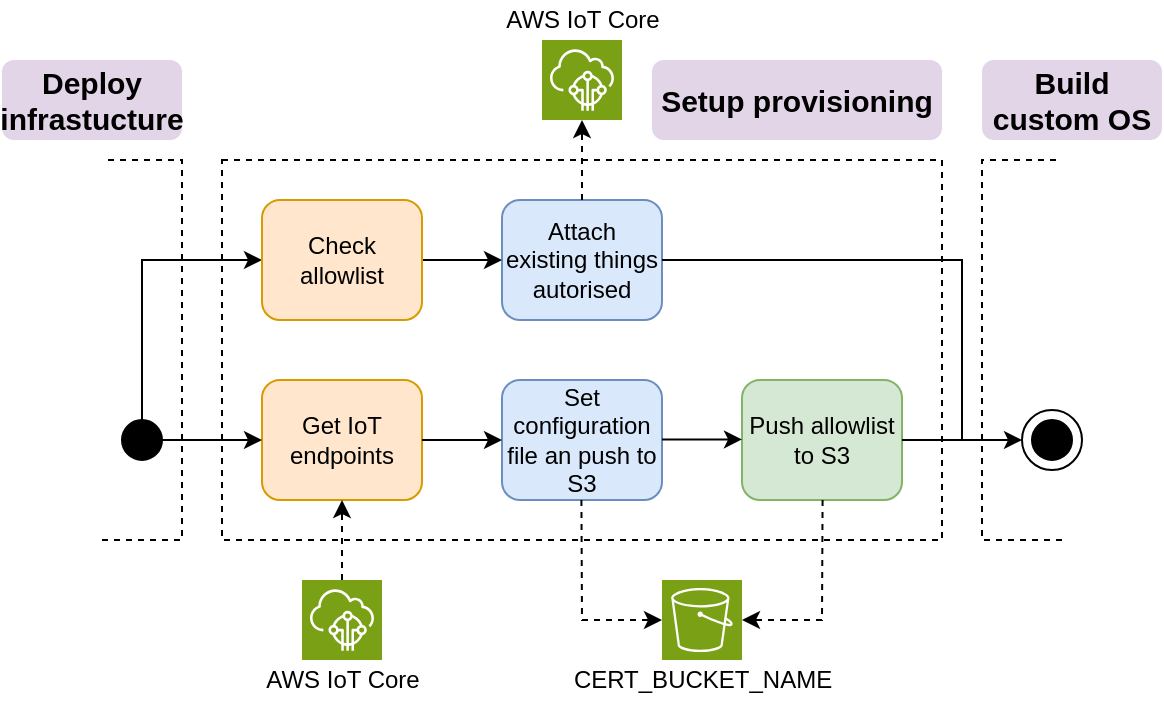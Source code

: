 <mxfile version="22.0.2" type="device">
  <diagram id="RoFN31DEDuAoprLHtcjy" name="Page-1">
    <mxGraphModel dx="875" dy="518" grid="1" gridSize="10" guides="1" tooltips="1" connect="1" arrows="1" fold="1" page="0" pageScale="1" pageWidth="827" pageHeight="1169" math="0" shadow="0">
      <root>
        <mxCell id="0" />
        <mxCell id="1" parent="0" />
        <mxCell id="3Ych9QoQo4VoyjM5WHYG-4" value="" style="rounded=0;whiteSpace=wrap;html=1;fillColor=none;dashed=1;" parent="1" vertex="1">
          <mxGeometry x="140" y="210" width="360" height="190" as="geometry" />
        </mxCell>
        <mxCell id="NrXn7nHfLIqUMkxgtaWz-2" value="Get IoT endpoints" style="rounded=1;whiteSpace=wrap;html=1;glass=0;fillColor=#ffe6cc;strokeColor=#d79b00;" parent="1" vertex="1">
          <mxGeometry x="160" y="320" width="80" height="60" as="geometry" />
        </mxCell>
        <mxCell id="NrXn7nHfLIqUMkxgtaWz-3" value="Set configuration file an push to S3" style="rounded=1;whiteSpace=wrap;html=1;fillColor=#dae8fc;strokeColor=#6c8ebf;" parent="1" vertex="1">
          <mxGeometry x="280" y="320" width="80" height="60" as="geometry" />
        </mxCell>
        <mxCell id="NrXn7nHfLIqUMkxgtaWz-4" value="Push allowlist to S3" style="rounded=1;whiteSpace=wrap;html=1;fillColor=#d5e8d4;strokeColor=#82b366;" parent="1" vertex="1">
          <mxGeometry x="400" y="320" width="80" height="60" as="geometry" />
        </mxCell>
        <mxCell id="NrXn7nHfLIqUMkxgtaWz-8" value="" style="ellipse;whiteSpace=wrap;html=1;aspect=fixed;fillColor=#000000;" parent="1" vertex="1">
          <mxGeometry x="545" y="340" width="20" height="20" as="geometry" />
        </mxCell>
        <mxCell id="NrXn7nHfLIqUMkxgtaWz-9" value="" style="ellipse;whiteSpace=wrap;html=1;aspect=fixed;rounded=0;shadow=0;glass=0;sketch=0;fillColor=none;" parent="1" vertex="1">
          <mxGeometry x="540" y="335" width="30" height="30" as="geometry" />
        </mxCell>
        <mxCell id="3Ych9QoQo4VoyjM5WHYG-5" value="Setup provisioning" style="text;html=1;fillColor=#e1d5e7;align=center;verticalAlign=middle;whiteSpace=wrap;rounded=1;dashed=1;fontStyle=1;fontSize=15;strokeColor=none;gradientColor=none;gradientDirection=south;" parent="1" vertex="1">
          <mxGeometry x="355" y="160" width="145" height="40" as="geometry" />
        </mxCell>
        <mxCell id="3Ych9QoQo4VoyjM5WHYG-9" value="Build custom OS" style="text;html=1;strokeColor=none;fillColor=#e1d5e7;align=center;verticalAlign=middle;whiteSpace=wrap;rounded=1;dashed=1;fontStyle=1;fontSize=15;" parent="1" vertex="1">
          <mxGeometry x="520" y="160" width="90" height="40" as="geometry" />
        </mxCell>
        <mxCell id="6qBjJutos2vkdkk0qgOa-2" value="" style="endArrow=none;dashed=1;html=1;rounded=0;fontSize=15;" parent="1" edge="1">
          <mxGeometry width="50" height="50" relative="1" as="geometry">
            <mxPoint x="560" y="400" as="sourcePoint" />
            <mxPoint x="560" y="210" as="targetPoint" />
            <Array as="points">
              <mxPoint x="520" y="400" />
              <mxPoint x="520" y="210" />
            </Array>
          </mxGeometry>
        </mxCell>
        <mxCell id="hjqb28hFsZi5MVu-S77l-1" value="" style="endArrow=none;dashed=1;html=1;rounded=0;fontSize=15;" edge="1" parent="1">
          <mxGeometry width="50" height="50" relative="1" as="geometry">
            <mxPoint x="80" y="400" as="sourcePoint" />
            <mxPoint x="80" y="210" as="targetPoint" />
            <Array as="points">
              <mxPoint x="120" y="400" />
              <mxPoint x="120" y="210" />
            </Array>
          </mxGeometry>
        </mxCell>
        <mxCell id="hjqb28hFsZi5MVu-S77l-2" value="" style="edgeStyle=orthogonalEdgeStyle;rounded=0;orthogonalLoop=1;jettySize=auto;html=1;exitX=0.5;exitY=0;exitDx=0;exitDy=0;entryX=0;entryY=0.5;entryDx=0;entryDy=0;" edge="1" parent="1" source="hjqb28hFsZi5MVu-S77l-3" target="hjqb28hFsZi5MVu-S77l-18">
          <mxGeometry relative="1" as="geometry">
            <Array as="points">
              <mxPoint x="100" y="260" />
            </Array>
            <mxPoint x="60" y="245" as="targetPoint" />
          </mxGeometry>
        </mxCell>
        <mxCell id="hjqb28hFsZi5MVu-S77l-3" value="" style="ellipse;whiteSpace=wrap;html=1;aspect=fixed;fillColor=#000000;" vertex="1" parent="1">
          <mxGeometry x="90" y="340" width="20" height="20" as="geometry" />
        </mxCell>
        <mxCell id="hjqb28hFsZi5MVu-S77l-4" value="Deploy infrastucture" style="text;html=1;strokeColor=none;fillColor=#e1d5e7;align=center;verticalAlign=middle;whiteSpace=wrap;rounded=1;dashed=1;fontStyle=1;fontSize=15;" vertex="1" parent="1">
          <mxGeometry x="30" y="160" width="90" height="40" as="geometry" />
        </mxCell>
        <mxCell id="hjqb28hFsZi5MVu-S77l-6" value="Attach existing things autorised" style="rounded=1;whiteSpace=wrap;html=1;fillColor=#dae8fc;strokeColor=#6c8ebf;" vertex="1" parent="1">
          <mxGeometry x="280" y="230" width="80" height="60" as="geometry" />
        </mxCell>
        <mxCell id="hjqb28hFsZi5MVu-S77l-7" value="" style="endArrow=classic;html=1;rounded=0;exitX=1;exitY=0.5;exitDx=0;exitDy=0;entryX=0;entryY=0.5;entryDx=0;entryDy=0;" edge="1" parent="1" source="hjqb28hFsZi5MVu-S77l-18" target="hjqb28hFsZi5MVu-S77l-6">
          <mxGeometry width="50" height="50" relative="1" as="geometry">
            <mxPoint x="210" y="310" as="sourcePoint" />
            <mxPoint x="260" y="260" as="targetPoint" />
          </mxGeometry>
        </mxCell>
        <mxCell id="hjqb28hFsZi5MVu-S77l-9" value="" style="endArrow=classic;html=1;rounded=0;exitX=1;exitY=0.5;exitDx=0;exitDy=0;entryX=0;entryY=0.5;entryDx=0;entryDy=0;" edge="1" parent="1" source="hjqb28hFsZi5MVu-S77l-3">
          <mxGeometry width="50" height="50" relative="1" as="geometry">
            <mxPoint x="130" y="349" as="sourcePoint" />
            <mxPoint x="160" y="350" as="targetPoint" />
          </mxGeometry>
        </mxCell>
        <mxCell id="hjqb28hFsZi5MVu-S77l-10" value="" style="endArrow=classic;html=1;rounded=0;entryX=0;entryY=0.5;entryDx=0;entryDy=0;" edge="1" parent="1" target="NrXn7nHfLIqUMkxgtaWz-9">
          <mxGeometry width="50" height="50" relative="1" as="geometry">
            <mxPoint x="480" y="350" as="sourcePoint" />
            <mxPoint x="360" y="220" as="targetPoint" />
          </mxGeometry>
        </mxCell>
        <mxCell id="hjqb28hFsZi5MVu-S77l-11" value="" style="endArrow=none;html=1;rounded=0;endFill=0;exitX=1;exitY=0.5;exitDx=0;exitDy=0;" edge="1" parent="1" source="hjqb28hFsZi5MVu-S77l-6">
          <mxGeometry width="50" height="50" relative="1" as="geometry">
            <mxPoint x="430" y="260" as="sourcePoint" />
            <mxPoint x="510" y="350" as="targetPoint" />
            <Array as="points">
              <mxPoint x="510" y="260" />
            </Array>
          </mxGeometry>
        </mxCell>
        <mxCell id="hjqb28hFsZi5MVu-S77l-12" value="" style="endArrow=classic;html=1;rounded=0;exitX=1;exitY=0.5;exitDx=0;exitDy=0;entryX=0;entryY=0.5;entryDx=0;entryDy=0;" edge="1" parent="1" target="NrXn7nHfLIqUMkxgtaWz-3">
          <mxGeometry width="50" height="50" relative="1" as="geometry">
            <mxPoint x="240" y="350" as="sourcePoint" />
            <mxPoint x="290" y="270" as="targetPoint" />
          </mxGeometry>
        </mxCell>
        <mxCell id="hjqb28hFsZi5MVu-S77l-14" value="" style="sketch=0;points=[[0,0,0],[0.25,0,0],[0.5,0,0],[0.75,0,0],[1,0,0],[0,1,0],[0.25,1,0],[0.5,1,0],[0.75,1,0],[1,1,0],[0,0.25,0],[0,0.5,0],[0,0.75,0],[1,0.25,0],[1,0.5,0],[1,0.75,0]];outlineConnect=0;fontColor=#232F3E;fillColor=#7AA116;strokeColor=#ffffff;dashed=0;verticalLabelPosition=bottom;verticalAlign=top;align=center;html=1;fontSize=12;fontStyle=0;aspect=fixed;shape=mxgraph.aws4.resourceIcon;resIcon=mxgraph.aws4.iot_core;" vertex="1" parent="1">
          <mxGeometry x="300" y="150" width="40" height="40" as="geometry" />
        </mxCell>
        <mxCell id="hjqb28hFsZi5MVu-S77l-15" value="" style="sketch=0;points=[[0,0,0],[0.25,0,0],[0.5,0,0],[0.75,0,0],[1,0,0],[0,1,0],[0.25,1,0],[0.5,1,0],[0.75,1,0],[1,1,0],[0,0.25,0],[0,0.5,0],[0,0.75,0],[1,0.25,0],[1,0.5,0],[1,0.75,0]];outlineConnect=0;fontColor=#232F3E;fillColor=#7AA116;strokeColor=#ffffff;dashed=0;verticalLabelPosition=bottom;verticalAlign=top;align=center;html=1;fontSize=12;fontStyle=0;aspect=fixed;shape=mxgraph.aws4.resourceIcon;resIcon=mxgraph.aws4.iot_core;" vertex="1" parent="1">
          <mxGeometry x="180" y="420" width="40" height="40" as="geometry" />
        </mxCell>
        <mxCell id="hjqb28hFsZi5MVu-S77l-16" value="" style="sketch=0;points=[[0,0,0],[0.25,0,0],[0.5,0,0],[0.75,0,0],[1,0,0],[0,1,0],[0.25,1,0],[0.5,1,0],[0.75,1,0],[1,1,0],[0,0.25,0],[0,0.5,0],[0,0.75,0],[1,0.25,0],[1,0.5,0],[1,0.75,0]];outlineConnect=0;fontColor=#232F3E;fillColor=#7AA116;strokeColor=#ffffff;dashed=0;verticalLabelPosition=bottom;verticalAlign=top;align=center;html=1;fontSize=12;fontStyle=0;aspect=fixed;shape=mxgraph.aws4.resourceIcon;resIcon=mxgraph.aws4.s3;" vertex="1" parent="1">
          <mxGeometry x="360" y="420" width="40" height="40" as="geometry" />
        </mxCell>
        <mxCell id="hjqb28hFsZi5MVu-S77l-17" value="CERT_BUCKET_NAME" style="text;html=1;strokeColor=none;fillColor=none;align=center;verticalAlign=middle;whiteSpace=wrap;rounded=0;" vertex="1" parent="1">
          <mxGeometry x="337.5" y="460" width="85" height="20" as="geometry" />
        </mxCell>
        <mxCell id="hjqb28hFsZi5MVu-S77l-18" value="Check allowlist" style="rounded=1;whiteSpace=wrap;html=1;glass=0;fillColor=#ffe6cc;strokeColor=#d79b00;" vertex="1" parent="1">
          <mxGeometry x="160" y="230" width="80" height="60" as="geometry" />
        </mxCell>
        <mxCell id="hjqb28hFsZi5MVu-S77l-19" value="" style="endArrow=classic;html=1;rounded=0;exitX=1;exitY=0.5;exitDx=0;exitDy=0;entryX=0;entryY=0.5;entryDx=0;entryDy=0;" edge="1" parent="1">
          <mxGeometry width="50" height="50" relative="1" as="geometry">
            <mxPoint x="360" y="349.71" as="sourcePoint" />
            <mxPoint x="400" y="349.71" as="targetPoint" />
          </mxGeometry>
        </mxCell>
        <mxCell id="hjqb28hFsZi5MVu-S77l-20" value="" style="endArrow=classic;html=1;rounded=0;exitX=0.5;exitY=0;exitDx=0;exitDy=0;dashed=1;entryX=0.5;entryY=1;entryDx=0;entryDy=0;entryPerimeter=0;" edge="1" parent="1" source="hjqb28hFsZi5MVu-S77l-6" target="hjqb28hFsZi5MVu-S77l-14">
          <mxGeometry width="50" height="50" relative="1" as="geometry">
            <mxPoint x="200" y="290" as="sourcePoint" />
            <mxPoint x="300" y="440" as="targetPoint" />
          </mxGeometry>
        </mxCell>
        <mxCell id="hjqb28hFsZi5MVu-S77l-21" value="" style="endArrow=classic;html=1;rounded=0;exitX=0.5;exitY=0;exitDx=0;exitDy=0;dashed=1;entryX=0.5;entryY=1;entryDx=0;entryDy=0;exitPerimeter=0;" edge="1" parent="1" source="hjqb28hFsZi5MVu-S77l-15" target="NrXn7nHfLIqUMkxgtaWz-2">
          <mxGeometry width="50" height="50" relative="1" as="geometry">
            <mxPoint x="70.571" y="200" as="sourcePoint" />
            <mxPoint x="70.571" y="240" as="targetPoint" />
          </mxGeometry>
        </mxCell>
        <mxCell id="hjqb28hFsZi5MVu-S77l-22" value="" style="endArrow=classic;html=1;rounded=0;exitX=0.5;exitY=0;exitDx=0;exitDy=0;dashed=1;entryX=0;entryY=0.5;entryDx=0;entryDy=0;exitPerimeter=0;entryPerimeter=0;" edge="1" parent="1" target="hjqb28hFsZi5MVu-S77l-16">
          <mxGeometry width="50" height="50" relative="1" as="geometry">
            <mxPoint x="319.71" y="380" as="sourcePoint" />
            <mxPoint x="319.71" y="420" as="targetPoint" />
            <Array as="points">
              <mxPoint x="320" y="440" />
            </Array>
          </mxGeometry>
        </mxCell>
        <mxCell id="hjqb28hFsZi5MVu-S77l-23" value="" style="endArrow=classic;html=1;rounded=0;exitX=0.5;exitY=0;exitDx=0;exitDy=0;dashed=1;entryX=0;entryY=0.5;entryDx=0;entryDy=0;exitPerimeter=0;entryPerimeter=0;" edge="1" parent="1">
          <mxGeometry width="50" height="50" relative="1" as="geometry">
            <mxPoint x="440.29" y="380" as="sourcePoint" />
            <mxPoint x="400.0" y="440" as="targetPoint" />
            <Array as="points">
              <mxPoint x="440.0" y="440" />
            </Array>
          </mxGeometry>
        </mxCell>
        <mxCell id="hjqb28hFsZi5MVu-S77l-24" value="AWS IoT Core" style="text;html=1;strokeColor=none;fillColor=none;align=center;verticalAlign=middle;whiteSpace=wrap;rounded=0;" vertex="1" parent="1">
          <mxGeometry x="157.5" y="460" width="85" height="20" as="geometry" />
        </mxCell>
        <mxCell id="hjqb28hFsZi5MVu-S77l-25" value="AWS IoT Core" style="text;html=1;strokeColor=none;fillColor=none;align=center;verticalAlign=middle;whiteSpace=wrap;rounded=0;" vertex="1" parent="1">
          <mxGeometry x="277.5" y="130" width="85" height="20" as="geometry" />
        </mxCell>
      </root>
    </mxGraphModel>
  </diagram>
</mxfile>
